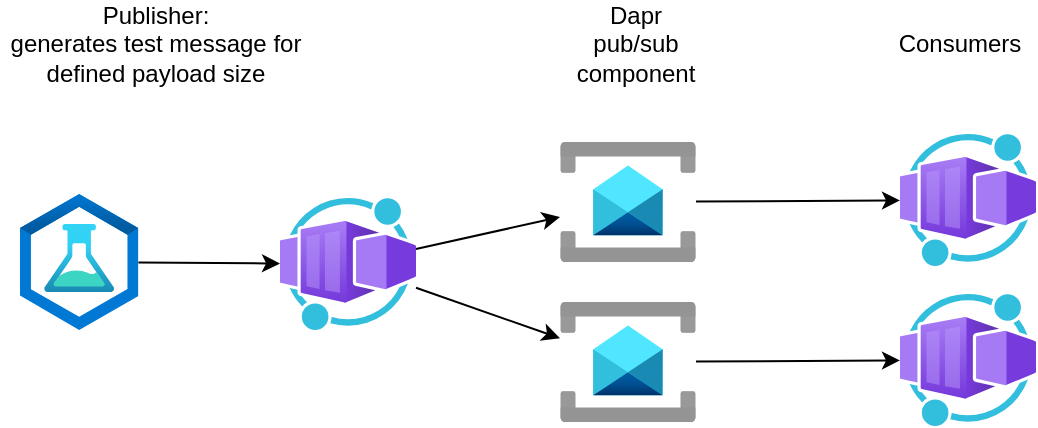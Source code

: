 <mxfile>
    <diagram id="TrzI4v4b8V9jpXo7c-zG" name="Page-1">
        <mxGraphModel dx="1000" dy="693" grid="1" gridSize="10" guides="1" tooltips="1" connect="1" arrows="1" fold="1" page="1" pageScale="1" pageWidth="1600" pageHeight="900" math="0" shadow="0">
            <root>
                <mxCell id="0"/>
                <mxCell id="1" parent="0"/>
                <mxCell id="2" value="" style="aspect=fixed;html=1;points=[];align=center;image;fontSize=12;image=img/lib/azure2/integration/Service_Bus.svg;" parent="1" vertex="1">
                    <mxGeometry x="310" y="94" width="68" height="60" as="geometry"/>
                </mxCell>
                <mxCell id="9" value="" style="edgeStyle=none;html=1;" parent="1" source="38" target="2" edge="1">
                    <mxGeometry relative="1" as="geometry"/>
                </mxCell>
                <mxCell id="7" value="" style="aspect=fixed;html=1;points=[];align=center;image;fontSize=12;image=img/lib/azure2/other/Worker_Container_App.svg;" parent="1" vertex="1">
                    <mxGeometry x="480" y="90" width="68" height="66" as="geometry"/>
                </mxCell>
                <mxCell id="11" value="" style="edgeStyle=none;html=1;" parent="1" source="2" target="7" edge="1">
                    <mxGeometry relative="1" as="geometry">
                        <mxPoint x="218" y="143.569" as="sourcePoint"/>
                        <mxPoint x="322" y="175.897" as="targetPoint"/>
                    </mxGeometry>
                </mxCell>
                <mxCell id="14" style="edgeStyle=none;html=1;startArrow=none;startFill=0;" parent="1" source="13" target="38" edge="1">
                    <mxGeometry relative="1" as="geometry">
                        <mxPoint x="210" y="153.195" as="targetPoint"/>
                    </mxGeometry>
                </mxCell>
                <mxCell id="13" value="" style="aspect=fixed;html=1;points=[];align=center;image;fontSize=12;image=img/lib/azure2/other/Load_Testing.svg;" parent="1" vertex="1">
                    <mxGeometry x="40" y="120" width="59.2" height="68" as="geometry"/>
                </mxCell>
                <mxCell id="26" value="" style="aspect=fixed;html=1;points=[];align=center;image;fontSize=12;image=img/lib/azure2/integration/Service_Bus.svg;" parent="1" vertex="1">
                    <mxGeometry x="310" y="174" width="68" height="60" as="geometry"/>
                </mxCell>
                <mxCell id="27" value="" style="aspect=fixed;html=1;points=[];align=center;image;fontSize=12;image=img/lib/azure2/other/Worker_Container_App.svg;" parent="1" vertex="1">
                    <mxGeometry x="480" y="170" width="68" height="66" as="geometry"/>
                </mxCell>
                <mxCell id="29" value="" style="edgeStyle=none;html=1;" parent="1" source="26" target="27" edge="1">
                    <mxGeometry relative="1" as="geometry">
                        <mxPoint x="388" y="147.8" as="sourcePoint"/>
                        <mxPoint x="490" y="147.2" as="targetPoint"/>
                    </mxGeometry>
                </mxCell>
                <mxCell id="35" value="Publisher:&lt;br&gt;generates test message for defined payload size" style="text;strokeColor=none;align=center;fillColor=none;html=1;verticalAlign=middle;whiteSpace=wrap;rounded=0;" parent="1" vertex="1">
                    <mxGeometry x="30" y="30" width="156" height="30" as="geometry"/>
                </mxCell>
                <mxCell id="36" value="Consumers" style="text;strokeColor=none;align=center;fillColor=none;html=1;verticalAlign=middle;whiteSpace=wrap;rounded=0;" parent="1" vertex="1">
                    <mxGeometry x="480" y="30" width="60" height="30" as="geometry"/>
                </mxCell>
                <mxCell id="38" value="" style="aspect=fixed;html=1;points=[];align=center;image;fontSize=12;image=img/lib/azure2/other/Worker_Container_App.svg;" parent="1" vertex="1">
                    <mxGeometry x="170" y="122" width="68" height="66" as="geometry"/>
                </mxCell>
                <mxCell id="40" value="" style="edgeStyle=none;html=1;" parent="1" source="38" target="26" edge="1">
                    <mxGeometry relative="1" as="geometry">
                        <mxPoint x="248" y="157.471" as="sourcePoint"/>
                        <mxPoint x="320" y="141.529" as="targetPoint"/>
                    </mxGeometry>
                </mxCell>
                <mxCell id="80" value="Dapr pub/sub component" style="text;strokeColor=none;align=center;fillColor=none;html=1;verticalAlign=middle;whiteSpace=wrap;rounded=0;" vertex="1" parent="1">
                    <mxGeometry x="318" y="30" width="60" height="30" as="geometry"/>
                </mxCell>
            </root>
        </mxGraphModel>
    </diagram>
</mxfile>